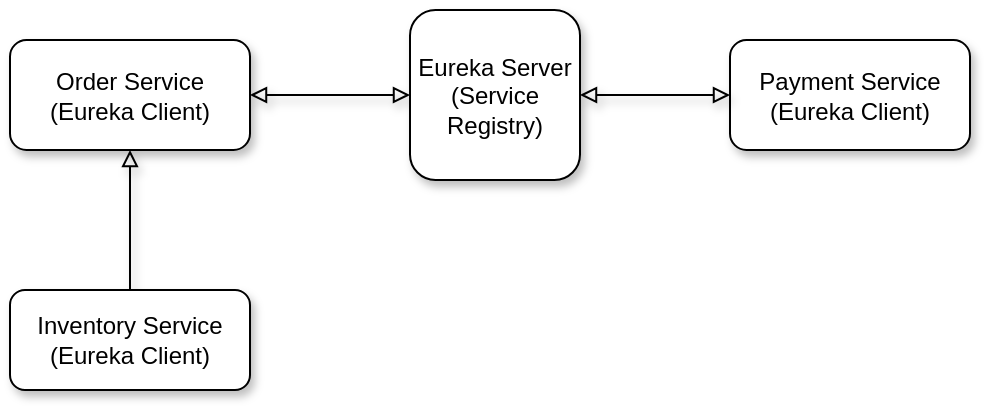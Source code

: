 <mxfile version="27.0.6">
  <diagram id="C5RBs43oDa-KdzZeNtuy" name="Page-1">
    <mxGraphModel dx="1412" dy="810" grid="1" gridSize="10" guides="1" tooltips="1" connect="1" arrows="1" fold="1" page="1" pageScale="1" pageWidth="827" pageHeight="1169" math="0" shadow="0">
      <root>
        <mxCell id="WIyWlLk6GJQsqaUBKTNV-0" />
        <mxCell id="WIyWlLk6GJQsqaUBKTNV-1" parent="WIyWlLk6GJQsqaUBKTNV-0" />
        <mxCell id="AEa-gzwiNnX9SvsJEN1D-8" style="edgeStyle=orthogonalEdgeStyle;rounded=0;orthogonalLoop=1;jettySize=auto;html=1;entryX=0;entryY=0.5;entryDx=0;entryDy=0;endArrow=block;endFill=0;startArrow=block;startFill=0;shadow=1;" parent="WIyWlLk6GJQsqaUBKTNV-1" source="AEa-gzwiNnX9SvsJEN1D-0" target="AEa-gzwiNnX9SvsJEN1D-7" edge="1">
          <mxGeometry relative="1" as="geometry" />
        </mxCell>
        <mxCell id="AEa-gzwiNnX9SvsJEN1D-0" value="Order Service&lt;br&gt;(Eureka Client)" style="rounded=1;whiteSpace=wrap;html=1;shadow=1;" parent="WIyWlLk6GJQsqaUBKTNV-1" vertex="1">
          <mxGeometry x="80" y="75" width="120" height="55" as="geometry" />
        </mxCell>
        <mxCell id="AEa-gzwiNnX9SvsJEN1D-5" value="Payment Service&lt;br&gt;(Eureka Client)" style="rounded=1;whiteSpace=wrap;html=1;shadow=1;" parent="WIyWlLk6GJQsqaUBKTNV-1" vertex="1">
          <mxGeometry x="440" y="75" width="120" height="55" as="geometry" />
        </mxCell>
        <mxCell id="AEa-gzwiNnX9SvsJEN1D-10" style="edgeStyle=orthogonalEdgeStyle;rounded=0;orthogonalLoop=1;jettySize=auto;html=1;entryX=0.5;entryY=1;entryDx=0;entryDy=0;endArrow=block;endFill=0;startArrow=none;startFill=0;shadow=1;" parent="WIyWlLk6GJQsqaUBKTNV-1" source="AEa-gzwiNnX9SvsJEN1D-6" target="AEa-gzwiNnX9SvsJEN1D-0" edge="1">
          <mxGeometry relative="1" as="geometry" />
        </mxCell>
        <mxCell id="AEa-gzwiNnX9SvsJEN1D-6" value="Inventory Service&lt;br&gt;(Eureka Client)" style="rounded=1;whiteSpace=wrap;html=1;shadow=1;" parent="WIyWlLk6GJQsqaUBKTNV-1" vertex="1">
          <mxGeometry x="80" y="200" width="120" height="50" as="geometry" />
        </mxCell>
        <mxCell id="AEa-gzwiNnX9SvsJEN1D-9" style="edgeStyle=orthogonalEdgeStyle;rounded=0;orthogonalLoop=1;jettySize=auto;html=1;entryX=0;entryY=0.5;entryDx=0;entryDy=0;endArrow=block;endFill=0;startArrow=block;startFill=0;shadow=1;" parent="WIyWlLk6GJQsqaUBKTNV-1" source="AEa-gzwiNnX9SvsJEN1D-7" target="AEa-gzwiNnX9SvsJEN1D-5" edge="1">
          <mxGeometry relative="1" as="geometry" />
        </mxCell>
        <mxCell id="AEa-gzwiNnX9SvsJEN1D-7" value="Eureka Server&lt;br&gt;(Service Registry)" style="whiteSpace=wrap;html=1;aspect=fixed;rounded=1;shadow=1;" parent="WIyWlLk6GJQsqaUBKTNV-1" vertex="1">
          <mxGeometry x="280" y="60" width="85" height="85" as="geometry" />
        </mxCell>
      </root>
    </mxGraphModel>
  </diagram>
</mxfile>
